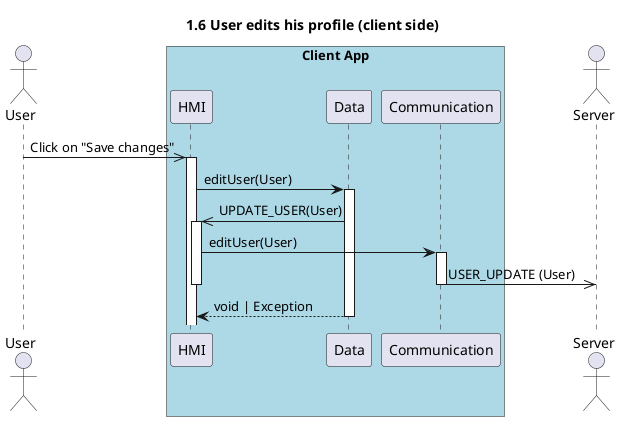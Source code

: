 @startuml 1.6 User edits his profile (client side)
title 1.6 User edits his profile (client side)

actor "User" as user
box "Client App" #LightBlue
    participant "HMI" as hmi
    participant "Data" as data
    participant "Communication" as com
end box
actor "Server" as server

user ->> hmi++: Click on "Save changes"
hmi->data++: editUser(User)
data->>hmi++: UPDATE_USER(User)
hmi->com++: editUser(User)
com->>server: USER_UPDATE (User)
deactivate hmi
deactivate com
return void | Exception
@enduml
